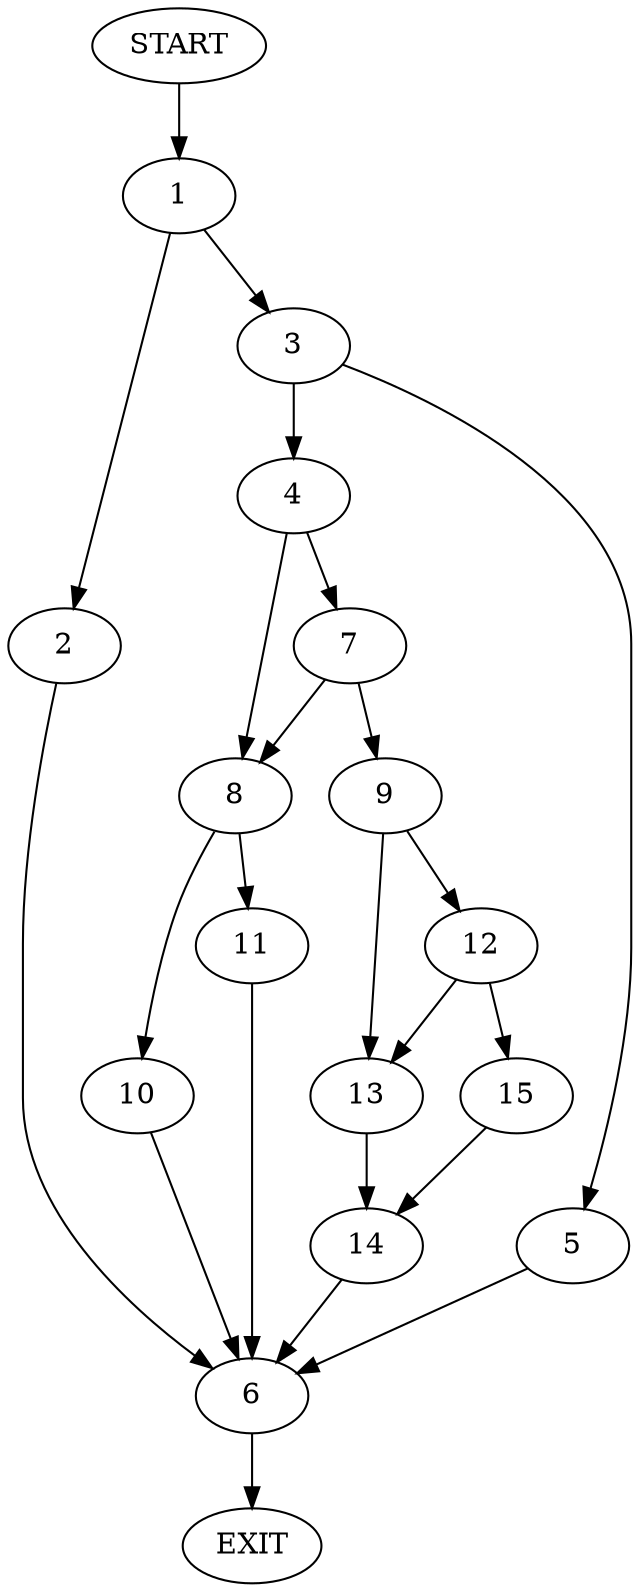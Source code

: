 digraph {
0 [label="START"]
16 [label="EXIT"]
0 -> 1
1 -> 2
1 -> 3
3 -> 4
3 -> 5
2 -> 6
6 -> 16
4 -> 7
4 -> 8
5 -> 6
7 -> 9
7 -> 8
8 -> 10
8 -> 11
9 -> 12
9 -> 13
13 -> 14
12 -> 15
12 -> 13
15 -> 14
14 -> 6
10 -> 6
11 -> 6
}
